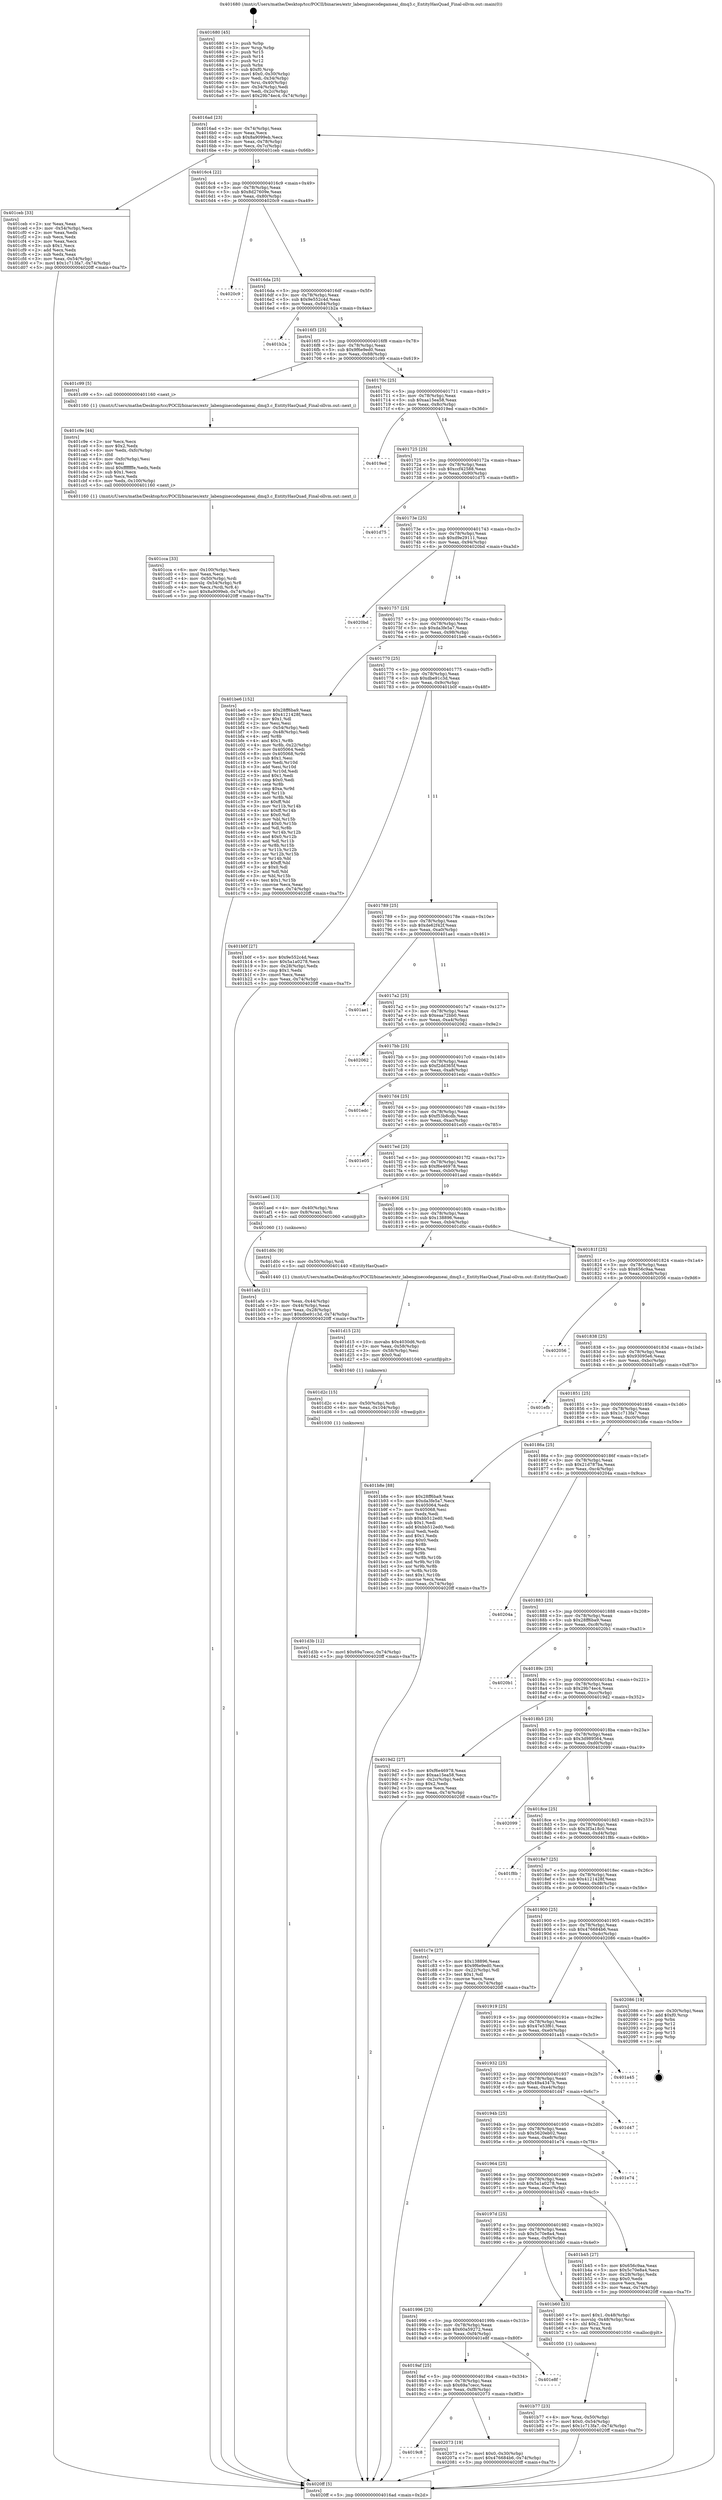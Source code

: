 digraph "0x401680" {
  label = "0x401680 (/mnt/c/Users/mathe/Desktop/tcc/POCII/binaries/extr_labenginecodegameai_dmq3.c_EntityHasQuad_Final-ollvm.out::main(0))"
  labelloc = "t"
  node[shape=record]

  Entry [label="",width=0.3,height=0.3,shape=circle,fillcolor=black,style=filled]
  "0x4016ad" [label="{
     0x4016ad [23]\l
     | [instrs]\l
     &nbsp;&nbsp;0x4016ad \<+3\>: mov -0x74(%rbp),%eax\l
     &nbsp;&nbsp;0x4016b0 \<+2\>: mov %eax,%ecx\l
     &nbsp;&nbsp;0x4016b2 \<+6\>: sub $0x8a9099eb,%ecx\l
     &nbsp;&nbsp;0x4016b8 \<+3\>: mov %eax,-0x78(%rbp)\l
     &nbsp;&nbsp;0x4016bb \<+3\>: mov %ecx,-0x7c(%rbp)\l
     &nbsp;&nbsp;0x4016be \<+6\>: je 0000000000401ceb \<main+0x66b\>\l
  }"]
  "0x401ceb" [label="{
     0x401ceb [33]\l
     | [instrs]\l
     &nbsp;&nbsp;0x401ceb \<+2\>: xor %eax,%eax\l
     &nbsp;&nbsp;0x401ced \<+3\>: mov -0x54(%rbp),%ecx\l
     &nbsp;&nbsp;0x401cf0 \<+2\>: mov %eax,%edx\l
     &nbsp;&nbsp;0x401cf2 \<+2\>: sub %ecx,%edx\l
     &nbsp;&nbsp;0x401cf4 \<+2\>: mov %eax,%ecx\l
     &nbsp;&nbsp;0x401cf6 \<+3\>: sub $0x1,%ecx\l
     &nbsp;&nbsp;0x401cf9 \<+2\>: add %ecx,%edx\l
     &nbsp;&nbsp;0x401cfb \<+2\>: sub %edx,%eax\l
     &nbsp;&nbsp;0x401cfd \<+3\>: mov %eax,-0x54(%rbp)\l
     &nbsp;&nbsp;0x401d00 \<+7\>: movl $0x1c713fa7,-0x74(%rbp)\l
     &nbsp;&nbsp;0x401d07 \<+5\>: jmp 00000000004020ff \<main+0xa7f\>\l
  }"]
  "0x4016c4" [label="{
     0x4016c4 [22]\l
     | [instrs]\l
     &nbsp;&nbsp;0x4016c4 \<+5\>: jmp 00000000004016c9 \<main+0x49\>\l
     &nbsp;&nbsp;0x4016c9 \<+3\>: mov -0x78(%rbp),%eax\l
     &nbsp;&nbsp;0x4016cc \<+5\>: sub $0x8d27609e,%eax\l
     &nbsp;&nbsp;0x4016d1 \<+3\>: mov %eax,-0x80(%rbp)\l
     &nbsp;&nbsp;0x4016d4 \<+6\>: je 00000000004020c9 \<main+0xa49\>\l
  }"]
  Exit [label="",width=0.3,height=0.3,shape=circle,fillcolor=black,style=filled,peripheries=2]
  "0x4020c9" [label="{
     0x4020c9\l
  }", style=dashed]
  "0x4016da" [label="{
     0x4016da [25]\l
     | [instrs]\l
     &nbsp;&nbsp;0x4016da \<+5\>: jmp 00000000004016df \<main+0x5f\>\l
     &nbsp;&nbsp;0x4016df \<+3\>: mov -0x78(%rbp),%eax\l
     &nbsp;&nbsp;0x4016e2 \<+5\>: sub $0x9e552c4d,%eax\l
     &nbsp;&nbsp;0x4016e7 \<+6\>: mov %eax,-0x84(%rbp)\l
     &nbsp;&nbsp;0x4016ed \<+6\>: je 0000000000401b2a \<main+0x4aa\>\l
  }"]
  "0x4019c8" [label="{
     0x4019c8\l
  }", style=dashed]
  "0x401b2a" [label="{
     0x401b2a\l
  }", style=dashed]
  "0x4016f3" [label="{
     0x4016f3 [25]\l
     | [instrs]\l
     &nbsp;&nbsp;0x4016f3 \<+5\>: jmp 00000000004016f8 \<main+0x78\>\l
     &nbsp;&nbsp;0x4016f8 \<+3\>: mov -0x78(%rbp),%eax\l
     &nbsp;&nbsp;0x4016fb \<+5\>: sub $0x9f6e9ed0,%eax\l
     &nbsp;&nbsp;0x401700 \<+6\>: mov %eax,-0x88(%rbp)\l
     &nbsp;&nbsp;0x401706 \<+6\>: je 0000000000401c99 \<main+0x619\>\l
  }"]
  "0x402073" [label="{
     0x402073 [19]\l
     | [instrs]\l
     &nbsp;&nbsp;0x402073 \<+7\>: movl $0x0,-0x30(%rbp)\l
     &nbsp;&nbsp;0x40207a \<+7\>: movl $0x476684b6,-0x74(%rbp)\l
     &nbsp;&nbsp;0x402081 \<+5\>: jmp 00000000004020ff \<main+0xa7f\>\l
  }"]
  "0x401c99" [label="{
     0x401c99 [5]\l
     | [instrs]\l
     &nbsp;&nbsp;0x401c99 \<+5\>: call 0000000000401160 \<next_i\>\l
     | [calls]\l
     &nbsp;&nbsp;0x401160 \{1\} (/mnt/c/Users/mathe/Desktop/tcc/POCII/binaries/extr_labenginecodegameai_dmq3.c_EntityHasQuad_Final-ollvm.out::next_i)\l
  }"]
  "0x40170c" [label="{
     0x40170c [25]\l
     | [instrs]\l
     &nbsp;&nbsp;0x40170c \<+5\>: jmp 0000000000401711 \<main+0x91\>\l
     &nbsp;&nbsp;0x401711 \<+3\>: mov -0x78(%rbp),%eax\l
     &nbsp;&nbsp;0x401714 \<+5\>: sub $0xaa15ea58,%eax\l
     &nbsp;&nbsp;0x401719 \<+6\>: mov %eax,-0x8c(%rbp)\l
     &nbsp;&nbsp;0x40171f \<+6\>: je 00000000004019ed \<main+0x36d\>\l
  }"]
  "0x4019af" [label="{
     0x4019af [25]\l
     | [instrs]\l
     &nbsp;&nbsp;0x4019af \<+5\>: jmp 00000000004019b4 \<main+0x334\>\l
     &nbsp;&nbsp;0x4019b4 \<+3\>: mov -0x78(%rbp),%eax\l
     &nbsp;&nbsp;0x4019b7 \<+5\>: sub $0x69a7cecc,%eax\l
     &nbsp;&nbsp;0x4019bc \<+6\>: mov %eax,-0xf8(%rbp)\l
     &nbsp;&nbsp;0x4019c2 \<+6\>: je 0000000000402073 \<main+0x9f3\>\l
  }"]
  "0x4019ed" [label="{
     0x4019ed\l
  }", style=dashed]
  "0x401725" [label="{
     0x401725 [25]\l
     | [instrs]\l
     &nbsp;&nbsp;0x401725 \<+5\>: jmp 000000000040172a \<main+0xaa\>\l
     &nbsp;&nbsp;0x40172a \<+3\>: mov -0x78(%rbp),%eax\l
     &nbsp;&nbsp;0x40172d \<+5\>: sub $0xccf42588,%eax\l
     &nbsp;&nbsp;0x401732 \<+6\>: mov %eax,-0x90(%rbp)\l
     &nbsp;&nbsp;0x401738 \<+6\>: je 0000000000401d75 \<main+0x6f5\>\l
  }"]
  "0x401e8f" [label="{
     0x401e8f\l
  }", style=dashed]
  "0x401d75" [label="{
     0x401d75\l
  }", style=dashed]
  "0x40173e" [label="{
     0x40173e [25]\l
     | [instrs]\l
     &nbsp;&nbsp;0x40173e \<+5\>: jmp 0000000000401743 \<main+0xc3\>\l
     &nbsp;&nbsp;0x401743 \<+3\>: mov -0x78(%rbp),%eax\l
     &nbsp;&nbsp;0x401746 \<+5\>: sub $0xd9e29111,%eax\l
     &nbsp;&nbsp;0x40174b \<+6\>: mov %eax,-0x94(%rbp)\l
     &nbsp;&nbsp;0x401751 \<+6\>: je 00000000004020bd \<main+0xa3d\>\l
  }"]
  "0x401d3b" [label="{
     0x401d3b [12]\l
     | [instrs]\l
     &nbsp;&nbsp;0x401d3b \<+7\>: movl $0x69a7cecc,-0x74(%rbp)\l
     &nbsp;&nbsp;0x401d42 \<+5\>: jmp 00000000004020ff \<main+0xa7f\>\l
  }"]
  "0x4020bd" [label="{
     0x4020bd\l
  }", style=dashed]
  "0x401757" [label="{
     0x401757 [25]\l
     | [instrs]\l
     &nbsp;&nbsp;0x401757 \<+5\>: jmp 000000000040175c \<main+0xdc\>\l
     &nbsp;&nbsp;0x40175c \<+3\>: mov -0x78(%rbp),%eax\l
     &nbsp;&nbsp;0x40175f \<+5\>: sub $0xda3fe5a7,%eax\l
     &nbsp;&nbsp;0x401764 \<+6\>: mov %eax,-0x98(%rbp)\l
     &nbsp;&nbsp;0x40176a \<+6\>: je 0000000000401be6 \<main+0x566\>\l
  }"]
  "0x401d2c" [label="{
     0x401d2c [15]\l
     | [instrs]\l
     &nbsp;&nbsp;0x401d2c \<+4\>: mov -0x50(%rbp),%rdi\l
     &nbsp;&nbsp;0x401d30 \<+6\>: mov %eax,-0x104(%rbp)\l
     &nbsp;&nbsp;0x401d36 \<+5\>: call 0000000000401030 \<free@plt\>\l
     | [calls]\l
     &nbsp;&nbsp;0x401030 \{1\} (unknown)\l
  }"]
  "0x401be6" [label="{
     0x401be6 [152]\l
     | [instrs]\l
     &nbsp;&nbsp;0x401be6 \<+5\>: mov $0x28ff6ba9,%eax\l
     &nbsp;&nbsp;0x401beb \<+5\>: mov $0x4121428f,%ecx\l
     &nbsp;&nbsp;0x401bf0 \<+2\>: mov $0x1,%dl\l
     &nbsp;&nbsp;0x401bf2 \<+2\>: xor %esi,%esi\l
     &nbsp;&nbsp;0x401bf4 \<+3\>: mov -0x54(%rbp),%edi\l
     &nbsp;&nbsp;0x401bf7 \<+3\>: cmp -0x48(%rbp),%edi\l
     &nbsp;&nbsp;0x401bfa \<+4\>: setl %r8b\l
     &nbsp;&nbsp;0x401bfe \<+4\>: and $0x1,%r8b\l
     &nbsp;&nbsp;0x401c02 \<+4\>: mov %r8b,-0x22(%rbp)\l
     &nbsp;&nbsp;0x401c06 \<+7\>: mov 0x405064,%edi\l
     &nbsp;&nbsp;0x401c0d \<+8\>: mov 0x405068,%r9d\l
     &nbsp;&nbsp;0x401c15 \<+3\>: sub $0x1,%esi\l
     &nbsp;&nbsp;0x401c18 \<+3\>: mov %edi,%r10d\l
     &nbsp;&nbsp;0x401c1b \<+3\>: add %esi,%r10d\l
     &nbsp;&nbsp;0x401c1e \<+4\>: imul %r10d,%edi\l
     &nbsp;&nbsp;0x401c22 \<+3\>: and $0x1,%edi\l
     &nbsp;&nbsp;0x401c25 \<+3\>: cmp $0x0,%edi\l
     &nbsp;&nbsp;0x401c28 \<+4\>: sete %r8b\l
     &nbsp;&nbsp;0x401c2c \<+4\>: cmp $0xa,%r9d\l
     &nbsp;&nbsp;0x401c30 \<+4\>: setl %r11b\l
     &nbsp;&nbsp;0x401c34 \<+3\>: mov %r8b,%bl\l
     &nbsp;&nbsp;0x401c37 \<+3\>: xor $0xff,%bl\l
     &nbsp;&nbsp;0x401c3a \<+3\>: mov %r11b,%r14b\l
     &nbsp;&nbsp;0x401c3d \<+4\>: xor $0xff,%r14b\l
     &nbsp;&nbsp;0x401c41 \<+3\>: xor $0x0,%dl\l
     &nbsp;&nbsp;0x401c44 \<+3\>: mov %bl,%r15b\l
     &nbsp;&nbsp;0x401c47 \<+4\>: and $0x0,%r15b\l
     &nbsp;&nbsp;0x401c4b \<+3\>: and %dl,%r8b\l
     &nbsp;&nbsp;0x401c4e \<+3\>: mov %r14b,%r12b\l
     &nbsp;&nbsp;0x401c51 \<+4\>: and $0x0,%r12b\l
     &nbsp;&nbsp;0x401c55 \<+3\>: and %dl,%r11b\l
     &nbsp;&nbsp;0x401c58 \<+3\>: or %r8b,%r15b\l
     &nbsp;&nbsp;0x401c5b \<+3\>: or %r11b,%r12b\l
     &nbsp;&nbsp;0x401c5e \<+3\>: xor %r12b,%r15b\l
     &nbsp;&nbsp;0x401c61 \<+3\>: or %r14b,%bl\l
     &nbsp;&nbsp;0x401c64 \<+3\>: xor $0xff,%bl\l
     &nbsp;&nbsp;0x401c67 \<+3\>: or $0x0,%dl\l
     &nbsp;&nbsp;0x401c6a \<+2\>: and %dl,%bl\l
     &nbsp;&nbsp;0x401c6c \<+3\>: or %bl,%r15b\l
     &nbsp;&nbsp;0x401c6f \<+4\>: test $0x1,%r15b\l
     &nbsp;&nbsp;0x401c73 \<+3\>: cmovne %ecx,%eax\l
     &nbsp;&nbsp;0x401c76 \<+3\>: mov %eax,-0x74(%rbp)\l
     &nbsp;&nbsp;0x401c79 \<+5\>: jmp 00000000004020ff \<main+0xa7f\>\l
  }"]
  "0x401770" [label="{
     0x401770 [25]\l
     | [instrs]\l
     &nbsp;&nbsp;0x401770 \<+5\>: jmp 0000000000401775 \<main+0xf5\>\l
     &nbsp;&nbsp;0x401775 \<+3\>: mov -0x78(%rbp),%eax\l
     &nbsp;&nbsp;0x401778 \<+5\>: sub $0xdbe91c3d,%eax\l
     &nbsp;&nbsp;0x40177d \<+6\>: mov %eax,-0x9c(%rbp)\l
     &nbsp;&nbsp;0x401783 \<+6\>: je 0000000000401b0f \<main+0x48f\>\l
  }"]
  "0x401d15" [label="{
     0x401d15 [23]\l
     | [instrs]\l
     &nbsp;&nbsp;0x401d15 \<+10\>: movabs $0x4030d6,%rdi\l
     &nbsp;&nbsp;0x401d1f \<+3\>: mov %eax,-0x58(%rbp)\l
     &nbsp;&nbsp;0x401d22 \<+3\>: mov -0x58(%rbp),%esi\l
     &nbsp;&nbsp;0x401d25 \<+2\>: mov $0x0,%al\l
     &nbsp;&nbsp;0x401d27 \<+5\>: call 0000000000401040 \<printf@plt\>\l
     | [calls]\l
     &nbsp;&nbsp;0x401040 \{1\} (unknown)\l
  }"]
  "0x401b0f" [label="{
     0x401b0f [27]\l
     | [instrs]\l
     &nbsp;&nbsp;0x401b0f \<+5\>: mov $0x9e552c4d,%eax\l
     &nbsp;&nbsp;0x401b14 \<+5\>: mov $0x5a1a0278,%ecx\l
     &nbsp;&nbsp;0x401b19 \<+3\>: mov -0x28(%rbp),%edx\l
     &nbsp;&nbsp;0x401b1c \<+3\>: cmp $0x1,%edx\l
     &nbsp;&nbsp;0x401b1f \<+3\>: cmovl %ecx,%eax\l
     &nbsp;&nbsp;0x401b22 \<+3\>: mov %eax,-0x74(%rbp)\l
     &nbsp;&nbsp;0x401b25 \<+5\>: jmp 00000000004020ff \<main+0xa7f\>\l
  }"]
  "0x401789" [label="{
     0x401789 [25]\l
     | [instrs]\l
     &nbsp;&nbsp;0x401789 \<+5\>: jmp 000000000040178e \<main+0x10e\>\l
     &nbsp;&nbsp;0x40178e \<+3\>: mov -0x78(%rbp),%eax\l
     &nbsp;&nbsp;0x401791 \<+5\>: sub $0xde62f42f,%eax\l
     &nbsp;&nbsp;0x401796 \<+6\>: mov %eax,-0xa0(%rbp)\l
     &nbsp;&nbsp;0x40179c \<+6\>: je 0000000000401ae1 \<main+0x461\>\l
  }"]
  "0x401cca" [label="{
     0x401cca [33]\l
     | [instrs]\l
     &nbsp;&nbsp;0x401cca \<+6\>: mov -0x100(%rbp),%ecx\l
     &nbsp;&nbsp;0x401cd0 \<+3\>: imul %eax,%ecx\l
     &nbsp;&nbsp;0x401cd3 \<+4\>: mov -0x50(%rbp),%rdi\l
     &nbsp;&nbsp;0x401cd7 \<+4\>: movslq -0x54(%rbp),%r8\l
     &nbsp;&nbsp;0x401cdb \<+4\>: mov %ecx,(%rdi,%r8,4)\l
     &nbsp;&nbsp;0x401cdf \<+7\>: movl $0x8a9099eb,-0x74(%rbp)\l
     &nbsp;&nbsp;0x401ce6 \<+5\>: jmp 00000000004020ff \<main+0xa7f\>\l
  }"]
  "0x401ae1" [label="{
     0x401ae1\l
  }", style=dashed]
  "0x4017a2" [label="{
     0x4017a2 [25]\l
     | [instrs]\l
     &nbsp;&nbsp;0x4017a2 \<+5\>: jmp 00000000004017a7 \<main+0x127\>\l
     &nbsp;&nbsp;0x4017a7 \<+3\>: mov -0x78(%rbp),%eax\l
     &nbsp;&nbsp;0x4017aa \<+5\>: sub $0xeaa72bb0,%eax\l
     &nbsp;&nbsp;0x4017af \<+6\>: mov %eax,-0xa4(%rbp)\l
     &nbsp;&nbsp;0x4017b5 \<+6\>: je 0000000000402062 \<main+0x9e2\>\l
  }"]
  "0x401c9e" [label="{
     0x401c9e [44]\l
     | [instrs]\l
     &nbsp;&nbsp;0x401c9e \<+2\>: xor %ecx,%ecx\l
     &nbsp;&nbsp;0x401ca0 \<+5\>: mov $0x2,%edx\l
     &nbsp;&nbsp;0x401ca5 \<+6\>: mov %edx,-0xfc(%rbp)\l
     &nbsp;&nbsp;0x401cab \<+1\>: cltd\l
     &nbsp;&nbsp;0x401cac \<+6\>: mov -0xfc(%rbp),%esi\l
     &nbsp;&nbsp;0x401cb2 \<+2\>: idiv %esi\l
     &nbsp;&nbsp;0x401cb4 \<+6\>: imul $0xfffffffe,%edx,%edx\l
     &nbsp;&nbsp;0x401cba \<+3\>: sub $0x1,%ecx\l
     &nbsp;&nbsp;0x401cbd \<+2\>: sub %ecx,%edx\l
     &nbsp;&nbsp;0x401cbf \<+6\>: mov %edx,-0x100(%rbp)\l
     &nbsp;&nbsp;0x401cc5 \<+5\>: call 0000000000401160 \<next_i\>\l
     | [calls]\l
     &nbsp;&nbsp;0x401160 \{1\} (/mnt/c/Users/mathe/Desktop/tcc/POCII/binaries/extr_labenginecodegameai_dmq3.c_EntityHasQuad_Final-ollvm.out::next_i)\l
  }"]
  "0x402062" [label="{
     0x402062\l
  }", style=dashed]
  "0x4017bb" [label="{
     0x4017bb [25]\l
     | [instrs]\l
     &nbsp;&nbsp;0x4017bb \<+5\>: jmp 00000000004017c0 \<main+0x140\>\l
     &nbsp;&nbsp;0x4017c0 \<+3\>: mov -0x78(%rbp),%eax\l
     &nbsp;&nbsp;0x4017c3 \<+5\>: sub $0xf2dd365f,%eax\l
     &nbsp;&nbsp;0x4017c8 \<+6\>: mov %eax,-0xa8(%rbp)\l
     &nbsp;&nbsp;0x4017ce \<+6\>: je 0000000000401edc \<main+0x85c\>\l
  }"]
  "0x401b77" [label="{
     0x401b77 [23]\l
     | [instrs]\l
     &nbsp;&nbsp;0x401b77 \<+4\>: mov %rax,-0x50(%rbp)\l
     &nbsp;&nbsp;0x401b7b \<+7\>: movl $0x0,-0x54(%rbp)\l
     &nbsp;&nbsp;0x401b82 \<+7\>: movl $0x1c713fa7,-0x74(%rbp)\l
     &nbsp;&nbsp;0x401b89 \<+5\>: jmp 00000000004020ff \<main+0xa7f\>\l
  }"]
  "0x401edc" [label="{
     0x401edc\l
  }", style=dashed]
  "0x4017d4" [label="{
     0x4017d4 [25]\l
     | [instrs]\l
     &nbsp;&nbsp;0x4017d4 \<+5\>: jmp 00000000004017d9 \<main+0x159\>\l
     &nbsp;&nbsp;0x4017d9 \<+3\>: mov -0x78(%rbp),%eax\l
     &nbsp;&nbsp;0x4017dc \<+5\>: sub $0xf53b8cdb,%eax\l
     &nbsp;&nbsp;0x4017e1 \<+6\>: mov %eax,-0xac(%rbp)\l
     &nbsp;&nbsp;0x4017e7 \<+6\>: je 0000000000401e05 \<main+0x785\>\l
  }"]
  "0x401996" [label="{
     0x401996 [25]\l
     | [instrs]\l
     &nbsp;&nbsp;0x401996 \<+5\>: jmp 000000000040199b \<main+0x31b\>\l
     &nbsp;&nbsp;0x40199b \<+3\>: mov -0x78(%rbp),%eax\l
     &nbsp;&nbsp;0x40199e \<+5\>: sub $0x60a59272,%eax\l
     &nbsp;&nbsp;0x4019a3 \<+6\>: mov %eax,-0xf4(%rbp)\l
     &nbsp;&nbsp;0x4019a9 \<+6\>: je 0000000000401e8f \<main+0x80f\>\l
  }"]
  "0x401e05" [label="{
     0x401e05\l
  }", style=dashed]
  "0x4017ed" [label="{
     0x4017ed [25]\l
     | [instrs]\l
     &nbsp;&nbsp;0x4017ed \<+5\>: jmp 00000000004017f2 \<main+0x172\>\l
     &nbsp;&nbsp;0x4017f2 \<+3\>: mov -0x78(%rbp),%eax\l
     &nbsp;&nbsp;0x4017f5 \<+5\>: sub $0xf6e46978,%eax\l
     &nbsp;&nbsp;0x4017fa \<+6\>: mov %eax,-0xb0(%rbp)\l
     &nbsp;&nbsp;0x401800 \<+6\>: je 0000000000401aed \<main+0x46d\>\l
  }"]
  "0x401b60" [label="{
     0x401b60 [23]\l
     | [instrs]\l
     &nbsp;&nbsp;0x401b60 \<+7\>: movl $0x1,-0x48(%rbp)\l
     &nbsp;&nbsp;0x401b67 \<+4\>: movslq -0x48(%rbp),%rax\l
     &nbsp;&nbsp;0x401b6b \<+4\>: shl $0x2,%rax\l
     &nbsp;&nbsp;0x401b6f \<+3\>: mov %rax,%rdi\l
     &nbsp;&nbsp;0x401b72 \<+5\>: call 0000000000401050 \<malloc@plt\>\l
     | [calls]\l
     &nbsp;&nbsp;0x401050 \{1\} (unknown)\l
  }"]
  "0x401aed" [label="{
     0x401aed [13]\l
     | [instrs]\l
     &nbsp;&nbsp;0x401aed \<+4\>: mov -0x40(%rbp),%rax\l
     &nbsp;&nbsp;0x401af1 \<+4\>: mov 0x8(%rax),%rdi\l
     &nbsp;&nbsp;0x401af5 \<+5\>: call 0000000000401060 \<atoi@plt\>\l
     | [calls]\l
     &nbsp;&nbsp;0x401060 \{1\} (unknown)\l
  }"]
  "0x401806" [label="{
     0x401806 [25]\l
     | [instrs]\l
     &nbsp;&nbsp;0x401806 \<+5\>: jmp 000000000040180b \<main+0x18b\>\l
     &nbsp;&nbsp;0x40180b \<+3\>: mov -0x78(%rbp),%eax\l
     &nbsp;&nbsp;0x40180e \<+5\>: sub $0x138896,%eax\l
     &nbsp;&nbsp;0x401813 \<+6\>: mov %eax,-0xb4(%rbp)\l
     &nbsp;&nbsp;0x401819 \<+6\>: je 0000000000401d0c \<main+0x68c\>\l
  }"]
  "0x40197d" [label="{
     0x40197d [25]\l
     | [instrs]\l
     &nbsp;&nbsp;0x40197d \<+5\>: jmp 0000000000401982 \<main+0x302\>\l
     &nbsp;&nbsp;0x401982 \<+3\>: mov -0x78(%rbp),%eax\l
     &nbsp;&nbsp;0x401985 \<+5\>: sub $0x5c70e8a4,%eax\l
     &nbsp;&nbsp;0x40198a \<+6\>: mov %eax,-0xf0(%rbp)\l
     &nbsp;&nbsp;0x401990 \<+6\>: je 0000000000401b60 \<main+0x4e0\>\l
  }"]
  "0x401d0c" [label="{
     0x401d0c [9]\l
     | [instrs]\l
     &nbsp;&nbsp;0x401d0c \<+4\>: mov -0x50(%rbp),%rdi\l
     &nbsp;&nbsp;0x401d10 \<+5\>: call 0000000000401440 \<EntityHasQuad\>\l
     | [calls]\l
     &nbsp;&nbsp;0x401440 \{1\} (/mnt/c/Users/mathe/Desktop/tcc/POCII/binaries/extr_labenginecodegameai_dmq3.c_EntityHasQuad_Final-ollvm.out::EntityHasQuad)\l
  }"]
  "0x40181f" [label="{
     0x40181f [25]\l
     | [instrs]\l
     &nbsp;&nbsp;0x40181f \<+5\>: jmp 0000000000401824 \<main+0x1a4\>\l
     &nbsp;&nbsp;0x401824 \<+3\>: mov -0x78(%rbp),%eax\l
     &nbsp;&nbsp;0x401827 \<+5\>: sub $0x656c9aa,%eax\l
     &nbsp;&nbsp;0x40182c \<+6\>: mov %eax,-0xb8(%rbp)\l
     &nbsp;&nbsp;0x401832 \<+6\>: je 0000000000402056 \<main+0x9d6\>\l
  }"]
  "0x401b45" [label="{
     0x401b45 [27]\l
     | [instrs]\l
     &nbsp;&nbsp;0x401b45 \<+5\>: mov $0x656c9aa,%eax\l
     &nbsp;&nbsp;0x401b4a \<+5\>: mov $0x5c70e8a4,%ecx\l
     &nbsp;&nbsp;0x401b4f \<+3\>: mov -0x28(%rbp),%edx\l
     &nbsp;&nbsp;0x401b52 \<+3\>: cmp $0x0,%edx\l
     &nbsp;&nbsp;0x401b55 \<+3\>: cmove %ecx,%eax\l
     &nbsp;&nbsp;0x401b58 \<+3\>: mov %eax,-0x74(%rbp)\l
     &nbsp;&nbsp;0x401b5b \<+5\>: jmp 00000000004020ff \<main+0xa7f\>\l
  }"]
  "0x402056" [label="{
     0x402056\l
  }", style=dashed]
  "0x401838" [label="{
     0x401838 [25]\l
     | [instrs]\l
     &nbsp;&nbsp;0x401838 \<+5\>: jmp 000000000040183d \<main+0x1bd\>\l
     &nbsp;&nbsp;0x40183d \<+3\>: mov -0x78(%rbp),%eax\l
     &nbsp;&nbsp;0x401840 \<+5\>: sub $0x93095e6,%eax\l
     &nbsp;&nbsp;0x401845 \<+6\>: mov %eax,-0xbc(%rbp)\l
     &nbsp;&nbsp;0x40184b \<+6\>: je 0000000000401efb \<main+0x87b\>\l
  }"]
  "0x401964" [label="{
     0x401964 [25]\l
     | [instrs]\l
     &nbsp;&nbsp;0x401964 \<+5\>: jmp 0000000000401969 \<main+0x2e9\>\l
     &nbsp;&nbsp;0x401969 \<+3\>: mov -0x78(%rbp),%eax\l
     &nbsp;&nbsp;0x40196c \<+5\>: sub $0x5a1a0278,%eax\l
     &nbsp;&nbsp;0x401971 \<+6\>: mov %eax,-0xec(%rbp)\l
     &nbsp;&nbsp;0x401977 \<+6\>: je 0000000000401b45 \<main+0x4c5\>\l
  }"]
  "0x401efb" [label="{
     0x401efb\l
  }", style=dashed]
  "0x401851" [label="{
     0x401851 [25]\l
     | [instrs]\l
     &nbsp;&nbsp;0x401851 \<+5\>: jmp 0000000000401856 \<main+0x1d6\>\l
     &nbsp;&nbsp;0x401856 \<+3\>: mov -0x78(%rbp),%eax\l
     &nbsp;&nbsp;0x401859 \<+5\>: sub $0x1c713fa7,%eax\l
     &nbsp;&nbsp;0x40185e \<+6\>: mov %eax,-0xc0(%rbp)\l
     &nbsp;&nbsp;0x401864 \<+6\>: je 0000000000401b8e \<main+0x50e\>\l
  }"]
  "0x401e74" [label="{
     0x401e74\l
  }", style=dashed]
  "0x401b8e" [label="{
     0x401b8e [88]\l
     | [instrs]\l
     &nbsp;&nbsp;0x401b8e \<+5\>: mov $0x28ff6ba9,%eax\l
     &nbsp;&nbsp;0x401b93 \<+5\>: mov $0xda3fe5a7,%ecx\l
     &nbsp;&nbsp;0x401b98 \<+7\>: mov 0x405064,%edx\l
     &nbsp;&nbsp;0x401b9f \<+7\>: mov 0x405068,%esi\l
     &nbsp;&nbsp;0x401ba6 \<+2\>: mov %edx,%edi\l
     &nbsp;&nbsp;0x401ba8 \<+6\>: sub $0xbb512ed0,%edi\l
     &nbsp;&nbsp;0x401bae \<+3\>: sub $0x1,%edi\l
     &nbsp;&nbsp;0x401bb1 \<+6\>: add $0xbb512ed0,%edi\l
     &nbsp;&nbsp;0x401bb7 \<+3\>: imul %edi,%edx\l
     &nbsp;&nbsp;0x401bba \<+3\>: and $0x1,%edx\l
     &nbsp;&nbsp;0x401bbd \<+3\>: cmp $0x0,%edx\l
     &nbsp;&nbsp;0x401bc0 \<+4\>: sete %r8b\l
     &nbsp;&nbsp;0x401bc4 \<+3\>: cmp $0xa,%esi\l
     &nbsp;&nbsp;0x401bc7 \<+4\>: setl %r9b\l
     &nbsp;&nbsp;0x401bcb \<+3\>: mov %r8b,%r10b\l
     &nbsp;&nbsp;0x401bce \<+3\>: and %r9b,%r10b\l
     &nbsp;&nbsp;0x401bd1 \<+3\>: xor %r9b,%r8b\l
     &nbsp;&nbsp;0x401bd4 \<+3\>: or %r8b,%r10b\l
     &nbsp;&nbsp;0x401bd7 \<+4\>: test $0x1,%r10b\l
     &nbsp;&nbsp;0x401bdb \<+3\>: cmovne %ecx,%eax\l
     &nbsp;&nbsp;0x401bde \<+3\>: mov %eax,-0x74(%rbp)\l
     &nbsp;&nbsp;0x401be1 \<+5\>: jmp 00000000004020ff \<main+0xa7f\>\l
  }"]
  "0x40186a" [label="{
     0x40186a [25]\l
     | [instrs]\l
     &nbsp;&nbsp;0x40186a \<+5\>: jmp 000000000040186f \<main+0x1ef\>\l
     &nbsp;&nbsp;0x40186f \<+3\>: mov -0x78(%rbp),%eax\l
     &nbsp;&nbsp;0x401872 \<+5\>: sub $0x21d787ba,%eax\l
     &nbsp;&nbsp;0x401877 \<+6\>: mov %eax,-0xc4(%rbp)\l
     &nbsp;&nbsp;0x40187d \<+6\>: je 000000000040204a \<main+0x9ca\>\l
  }"]
  "0x40194b" [label="{
     0x40194b [25]\l
     | [instrs]\l
     &nbsp;&nbsp;0x40194b \<+5\>: jmp 0000000000401950 \<main+0x2d0\>\l
     &nbsp;&nbsp;0x401950 \<+3\>: mov -0x78(%rbp),%eax\l
     &nbsp;&nbsp;0x401953 \<+5\>: sub $0x5620eb02,%eax\l
     &nbsp;&nbsp;0x401958 \<+6\>: mov %eax,-0xe8(%rbp)\l
     &nbsp;&nbsp;0x40195e \<+6\>: je 0000000000401e74 \<main+0x7f4\>\l
  }"]
  "0x40204a" [label="{
     0x40204a\l
  }", style=dashed]
  "0x401883" [label="{
     0x401883 [25]\l
     | [instrs]\l
     &nbsp;&nbsp;0x401883 \<+5\>: jmp 0000000000401888 \<main+0x208\>\l
     &nbsp;&nbsp;0x401888 \<+3\>: mov -0x78(%rbp),%eax\l
     &nbsp;&nbsp;0x40188b \<+5\>: sub $0x28ff6ba9,%eax\l
     &nbsp;&nbsp;0x401890 \<+6\>: mov %eax,-0xc8(%rbp)\l
     &nbsp;&nbsp;0x401896 \<+6\>: je 00000000004020b1 \<main+0xa31\>\l
  }"]
  "0x401d47" [label="{
     0x401d47\l
  }", style=dashed]
  "0x4020b1" [label="{
     0x4020b1\l
  }", style=dashed]
  "0x40189c" [label="{
     0x40189c [25]\l
     | [instrs]\l
     &nbsp;&nbsp;0x40189c \<+5\>: jmp 00000000004018a1 \<main+0x221\>\l
     &nbsp;&nbsp;0x4018a1 \<+3\>: mov -0x78(%rbp),%eax\l
     &nbsp;&nbsp;0x4018a4 \<+5\>: sub $0x29b74ec4,%eax\l
     &nbsp;&nbsp;0x4018a9 \<+6\>: mov %eax,-0xcc(%rbp)\l
     &nbsp;&nbsp;0x4018af \<+6\>: je 00000000004019d2 \<main+0x352\>\l
  }"]
  "0x401932" [label="{
     0x401932 [25]\l
     | [instrs]\l
     &nbsp;&nbsp;0x401932 \<+5\>: jmp 0000000000401937 \<main+0x2b7\>\l
     &nbsp;&nbsp;0x401937 \<+3\>: mov -0x78(%rbp),%eax\l
     &nbsp;&nbsp;0x40193a \<+5\>: sub $0x49a4347b,%eax\l
     &nbsp;&nbsp;0x40193f \<+6\>: mov %eax,-0xe4(%rbp)\l
     &nbsp;&nbsp;0x401945 \<+6\>: je 0000000000401d47 \<main+0x6c7\>\l
  }"]
  "0x4019d2" [label="{
     0x4019d2 [27]\l
     | [instrs]\l
     &nbsp;&nbsp;0x4019d2 \<+5\>: mov $0xf6e46978,%eax\l
     &nbsp;&nbsp;0x4019d7 \<+5\>: mov $0xaa15ea58,%ecx\l
     &nbsp;&nbsp;0x4019dc \<+3\>: mov -0x2c(%rbp),%edx\l
     &nbsp;&nbsp;0x4019df \<+3\>: cmp $0x2,%edx\l
     &nbsp;&nbsp;0x4019e2 \<+3\>: cmovne %ecx,%eax\l
     &nbsp;&nbsp;0x4019e5 \<+3\>: mov %eax,-0x74(%rbp)\l
     &nbsp;&nbsp;0x4019e8 \<+5\>: jmp 00000000004020ff \<main+0xa7f\>\l
  }"]
  "0x4018b5" [label="{
     0x4018b5 [25]\l
     | [instrs]\l
     &nbsp;&nbsp;0x4018b5 \<+5\>: jmp 00000000004018ba \<main+0x23a\>\l
     &nbsp;&nbsp;0x4018ba \<+3\>: mov -0x78(%rbp),%eax\l
     &nbsp;&nbsp;0x4018bd \<+5\>: sub $0x3d989564,%eax\l
     &nbsp;&nbsp;0x4018c2 \<+6\>: mov %eax,-0xd0(%rbp)\l
     &nbsp;&nbsp;0x4018c8 \<+6\>: je 0000000000402099 \<main+0xa19\>\l
  }"]
  "0x4020ff" [label="{
     0x4020ff [5]\l
     | [instrs]\l
     &nbsp;&nbsp;0x4020ff \<+5\>: jmp 00000000004016ad \<main+0x2d\>\l
  }"]
  "0x401680" [label="{
     0x401680 [45]\l
     | [instrs]\l
     &nbsp;&nbsp;0x401680 \<+1\>: push %rbp\l
     &nbsp;&nbsp;0x401681 \<+3\>: mov %rsp,%rbp\l
     &nbsp;&nbsp;0x401684 \<+2\>: push %r15\l
     &nbsp;&nbsp;0x401686 \<+2\>: push %r14\l
     &nbsp;&nbsp;0x401688 \<+2\>: push %r12\l
     &nbsp;&nbsp;0x40168a \<+1\>: push %rbx\l
     &nbsp;&nbsp;0x40168b \<+7\>: sub $0xf0,%rsp\l
     &nbsp;&nbsp;0x401692 \<+7\>: movl $0x0,-0x30(%rbp)\l
     &nbsp;&nbsp;0x401699 \<+3\>: mov %edi,-0x34(%rbp)\l
     &nbsp;&nbsp;0x40169c \<+4\>: mov %rsi,-0x40(%rbp)\l
     &nbsp;&nbsp;0x4016a0 \<+3\>: mov -0x34(%rbp),%edi\l
     &nbsp;&nbsp;0x4016a3 \<+3\>: mov %edi,-0x2c(%rbp)\l
     &nbsp;&nbsp;0x4016a6 \<+7\>: movl $0x29b74ec4,-0x74(%rbp)\l
  }"]
  "0x401afa" [label="{
     0x401afa [21]\l
     | [instrs]\l
     &nbsp;&nbsp;0x401afa \<+3\>: mov %eax,-0x44(%rbp)\l
     &nbsp;&nbsp;0x401afd \<+3\>: mov -0x44(%rbp),%eax\l
     &nbsp;&nbsp;0x401b00 \<+3\>: mov %eax,-0x28(%rbp)\l
     &nbsp;&nbsp;0x401b03 \<+7\>: movl $0xdbe91c3d,-0x74(%rbp)\l
     &nbsp;&nbsp;0x401b0a \<+5\>: jmp 00000000004020ff \<main+0xa7f\>\l
  }"]
  "0x401a45" [label="{
     0x401a45\l
  }", style=dashed]
  "0x402099" [label="{
     0x402099\l
  }", style=dashed]
  "0x4018ce" [label="{
     0x4018ce [25]\l
     | [instrs]\l
     &nbsp;&nbsp;0x4018ce \<+5\>: jmp 00000000004018d3 \<main+0x253\>\l
     &nbsp;&nbsp;0x4018d3 \<+3\>: mov -0x78(%rbp),%eax\l
     &nbsp;&nbsp;0x4018d6 \<+5\>: sub $0x3f3a18c0,%eax\l
     &nbsp;&nbsp;0x4018db \<+6\>: mov %eax,-0xd4(%rbp)\l
     &nbsp;&nbsp;0x4018e1 \<+6\>: je 0000000000401f8b \<main+0x90b\>\l
  }"]
  "0x401919" [label="{
     0x401919 [25]\l
     | [instrs]\l
     &nbsp;&nbsp;0x401919 \<+5\>: jmp 000000000040191e \<main+0x29e\>\l
     &nbsp;&nbsp;0x40191e \<+3\>: mov -0x78(%rbp),%eax\l
     &nbsp;&nbsp;0x401921 \<+5\>: sub $0x47e53f61,%eax\l
     &nbsp;&nbsp;0x401926 \<+6\>: mov %eax,-0xe0(%rbp)\l
     &nbsp;&nbsp;0x40192c \<+6\>: je 0000000000401a45 \<main+0x3c5\>\l
  }"]
  "0x401f8b" [label="{
     0x401f8b\l
  }", style=dashed]
  "0x4018e7" [label="{
     0x4018e7 [25]\l
     | [instrs]\l
     &nbsp;&nbsp;0x4018e7 \<+5\>: jmp 00000000004018ec \<main+0x26c\>\l
     &nbsp;&nbsp;0x4018ec \<+3\>: mov -0x78(%rbp),%eax\l
     &nbsp;&nbsp;0x4018ef \<+5\>: sub $0x4121428f,%eax\l
     &nbsp;&nbsp;0x4018f4 \<+6\>: mov %eax,-0xd8(%rbp)\l
     &nbsp;&nbsp;0x4018fa \<+6\>: je 0000000000401c7e \<main+0x5fe\>\l
  }"]
  "0x402086" [label="{
     0x402086 [19]\l
     | [instrs]\l
     &nbsp;&nbsp;0x402086 \<+3\>: mov -0x30(%rbp),%eax\l
     &nbsp;&nbsp;0x402089 \<+7\>: add $0xf0,%rsp\l
     &nbsp;&nbsp;0x402090 \<+1\>: pop %rbx\l
     &nbsp;&nbsp;0x402091 \<+2\>: pop %r12\l
     &nbsp;&nbsp;0x402093 \<+2\>: pop %r14\l
     &nbsp;&nbsp;0x402095 \<+2\>: pop %r15\l
     &nbsp;&nbsp;0x402097 \<+1\>: pop %rbp\l
     &nbsp;&nbsp;0x402098 \<+1\>: ret\l
  }"]
  "0x401c7e" [label="{
     0x401c7e [27]\l
     | [instrs]\l
     &nbsp;&nbsp;0x401c7e \<+5\>: mov $0x138896,%eax\l
     &nbsp;&nbsp;0x401c83 \<+5\>: mov $0x9f6e9ed0,%ecx\l
     &nbsp;&nbsp;0x401c88 \<+3\>: mov -0x22(%rbp),%dl\l
     &nbsp;&nbsp;0x401c8b \<+3\>: test $0x1,%dl\l
     &nbsp;&nbsp;0x401c8e \<+3\>: cmovne %ecx,%eax\l
     &nbsp;&nbsp;0x401c91 \<+3\>: mov %eax,-0x74(%rbp)\l
     &nbsp;&nbsp;0x401c94 \<+5\>: jmp 00000000004020ff \<main+0xa7f\>\l
  }"]
  "0x401900" [label="{
     0x401900 [25]\l
     | [instrs]\l
     &nbsp;&nbsp;0x401900 \<+5\>: jmp 0000000000401905 \<main+0x285\>\l
     &nbsp;&nbsp;0x401905 \<+3\>: mov -0x78(%rbp),%eax\l
     &nbsp;&nbsp;0x401908 \<+5\>: sub $0x476684b6,%eax\l
     &nbsp;&nbsp;0x40190d \<+6\>: mov %eax,-0xdc(%rbp)\l
     &nbsp;&nbsp;0x401913 \<+6\>: je 0000000000402086 \<main+0xa06\>\l
  }"]
  Entry -> "0x401680" [label=" 1"]
  "0x4016ad" -> "0x401ceb" [label=" 1"]
  "0x4016ad" -> "0x4016c4" [label=" 15"]
  "0x402086" -> Exit [label=" 1"]
  "0x4016c4" -> "0x4020c9" [label=" 0"]
  "0x4016c4" -> "0x4016da" [label=" 15"]
  "0x402073" -> "0x4020ff" [label=" 1"]
  "0x4016da" -> "0x401b2a" [label=" 0"]
  "0x4016da" -> "0x4016f3" [label=" 15"]
  "0x4019af" -> "0x4019c8" [label=" 0"]
  "0x4016f3" -> "0x401c99" [label=" 1"]
  "0x4016f3" -> "0x40170c" [label=" 14"]
  "0x4019af" -> "0x402073" [label=" 1"]
  "0x40170c" -> "0x4019ed" [label=" 0"]
  "0x40170c" -> "0x401725" [label=" 14"]
  "0x401996" -> "0x4019af" [label=" 1"]
  "0x401725" -> "0x401d75" [label=" 0"]
  "0x401725" -> "0x40173e" [label=" 14"]
  "0x401996" -> "0x401e8f" [label=" 0"]
  "0x40173e" -> "0x4020bd" [label=" 0"]
  "0x40173e" -> "0x401757" [label=" 14"]
  "0x401d3b" -> "0x4020ff" [label=" 1"]
  "0x401757" -> "0x401be6" [label=" 2"]
  "0x401757" -> "0x401770" [label=" 12"]
  "0x401d2c" -> "0x401d3b" [label=" 1"]
  "0x401770" -> "0x401b0f" [label=" 1"]
  "0x401770" -> "0x401789" [label=" 11"]
  "0x401d15" -> "0x401d2c" [label=" 1"]
  "0x401789" -> "0x401ae1" [label=" 0"]
  "0x401789" -> "0x4017a2" [label=" 11"]
  "0x401d0c" -> "0x401d15" [label=" 1"]
  "0x4017a2" -> "0x402062" [label=" 0"]
  "0x4017a2" -> "0x4017bb" [label=" 11"]
  "0x401ceb" -> "0x4020ff" [label=" 1"]
  "0x4017bb" -> "0x401edc" [label=" 0"]
  "0x4017bb" -> "0x4017d4" [label=" 11"]
  "0x401cca" -> "0x4020ff" [label=" 1"]
  "0x4017d4" -> "0x401e05" [label=" 0"]
  "0x4017d4" -> "0x4017ed" [label=" 11"]
  "0x401c9e" -> "0x401cca" [label=" 1"]
  "0x4017ed" -> "0x401aed" [label=" 1"]
  "0x4017ed" -> "0x401806" [label=" 10"]
  "0x401c99" -> "0x401c9e" [label=" 1"]
  "0x401806" -> "0x401d0c" [label=" 1"]
  "0x401806" -> "0x40181f" [label=" 9"]
  "0x401be6" -> "0x4020ff" [label=" 2"]
  "0x40181f" -> "0x402056" [label=" 0"]
  "0x40181f" -> "0x401838" [label=" 9"]
  "0x401b8e" -> "0x4020ff" [label=" 2"]
  "0x401838" -> "0x401efb" [label=" 0"]
  "0x401838" -> "0x401851" [label=" 9"]
  "0x401b60" -> "0x401b77" [label=" 1"]
  "0x401851" -> "0x401b8e" [label=" 2"]
  "0x401851" -> "0x40186a" [label=" 7"]
  "0x40197d" -> "0x401996" [label=" 1"]
  "0x40186a" -> "0x40204a" [label=" 0"]
  "0x40186a" -> "0x401883" [label=" 7"]
  "0x401c7e" -> "0x4020ff" [label=" 2"]
  "0x401883" -> "0x4020b1" [label=" 0"]
  "0x401883" -> "0x40189c" [label=" 7"]
  "0x401b45" -> "0x4020ff" [label=" 1"]
  "0x40189c" -> "0x4019d2" [label=" 1"]
  "0x40189c" -> "0x4018b5" [label=" 6"]
  "0x4019d2" -> "0x4020ff" [label=" 1"]
  "0x401680" -> "0x4016ad" [label=" 1"]
  "0x4020ff" -> "0x4016ad" [label=" 15"]
  "0x401aed" -> "0x401afa" [label=" 1"]
  "0x401afa" -> "0x4020ff" [label=" 1"]
  "0x401b0f" -> "0x4020ff" [label=" 1"]
  "0x401964" -> "0x401b45" [label=" 1"]
  "0x4018b5" -> "0x402099" [label=" 0"]
  "0x4018b5" -> "0x4018ce" [label=" 6"]
  "0x401b77" -> "0x4020ff" [label=" 1"]
  "0x4018ce" -> "0x401f8b" [label=" 0"]
  "0x4018ce" -> "0x4018e7" [label=" 6"]
  "0x40194b" -> "0x401e74" [label=" 0"]
  "0x4018e7" -> "0x401c7e" [label=" 2"]
  "0x4018e7" -> "0x401900" [label=" 4"]
  "0x40197d" -> "0x401b60" [label=" 1"]
  "0x401900" -> "0x402086" [label=" 1"]
  "0x401900" -> "0x401919" [label=" 3"]
  "0x40194b" -> "0x401964" [label=" 3"]
  "0x401919" -> "0x401a45" [label=" 0"]
  "0x401919" -> "0x401932" [label=" 3"]
  "0x401964" -> "0x40197d" [label=" 2"]
  "0x401932" -> "0x401d47" [label=" 0"]
  "0x401932" -> "0x40194b" [label=" 3"]
}
